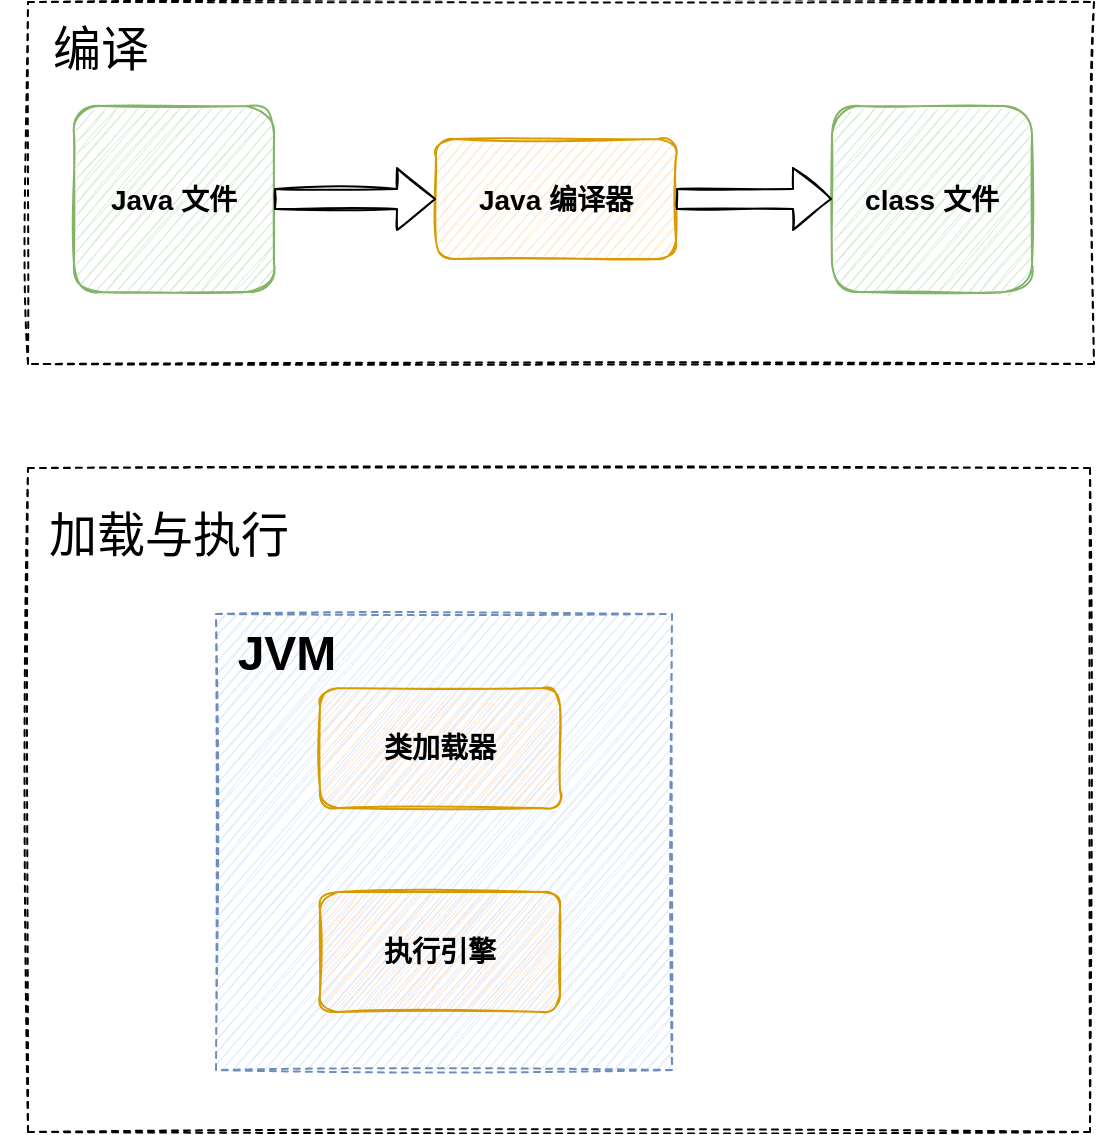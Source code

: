 <mxfile version="16.1.0" type="github">
  <diagram id="kgpKYQtTHZ0yAKxKKP6v" name="Page-1">
    <mxGraphModel dx="1422" dy="1562" grid="0" gridSize="10" guides="1" tooltips="1" connect="1" arrows="1" fold="1" page="0" pageScale="1" pageWidth="850" pageHeight="1100" math="0" shadow="0">
      <root>
        <mxCell id="0" />
        <mxCell id="1" parent="0" />
        <mxCell id="LxpipR_TzvIUaPme62HG-2" value="" style="rounded=0;whiteSpace=wrap;html=1;sketch=1;dashed=1;strokeWidth=1;perimeterSpacing=0;" vertex="1" parent="1">
          <mxGeometry x="129" y="-404" width="533" height="181" as="geometry" />
        </mxCell>
        <mxCell id="LxpipR_TzvIUaPme62HG-3" value="&lt;font style=&quot;font-size: 14px&quot;&gt;&lt;b&gt;Java 文件&lt;/b&gt;&lt;/font&gt;" style="rounded=1;whiteSpace=wrap;html=1;sketch=1;strokeWidth=1;fillColor=#d5e8d4;strokeColor=#82b366;" vertex="1" parent="1">
          <mxGeometry x="152" y="-352" width="100" height="93" as="geometry" />
        </mxCell>
        <mxCell id="LxpipR_TzvIUaPme62HG-4" value="&lt;font style=&quot;font-size: 14px&quot;&gt;&lt;b&gt;class 文件&lt;/b&gt;&lt;/font&gt;" style="rounded=1;whiteSpace=wrap;html=1;sketch=1;strokeWidth=1;fillColor=#d5e8d4;strokeColor=#82b366;" vertex="1" parent="1">
          <mxGeometry x="531" y="-352" width="100" height="93" as="geometry" />
        </mxCell>
        <mxCell id="LxpipR_TzvIUaPme62HG-6" value="&lt;font style=&quot;font-size: 14px&quot;&gt;&lt;b&gt;Java 编译器&lt;/b&gt;&lt;/font&gt;" style="rounded=1;whiteSpace=wrap;html=1;sketch=1;strokeWidth=1;fillColor=#ffe6cc;strokeColor=#d79b00;" vertex="1" parent="1">
          <mxGeometry x="333" y="-335.5" width="120" height="60" as="geometry" />
        </mxCell>
        <mxCell id="LxpipR_TzvIUaPme62HG-7" value="" style="shape=flexArrow;endArrow=classic;html=1;rounded=0;sketch=1;fontSize=14;entryX=0;entryY=0.5;entryDx=0;entryDy=0;" edge="1" parent="1" source="LxpipR_TzvIUaPme62HG-3" target="LxpipR_TzvIUaPme62HG-6">
          <mxGeometry width="50" height="50" relative="1" as="geometry">
            <mxPoint x="256" y="-223.5" as="sourcePoint" />
            <mxPoint x="326.711" y="-273.5" as="targetPoint" />
          </mxGeometry>
        </mxCell>
        <mxCell id="LxpipR_TzvIUaPme62HG-9" value="" style="shape=flexArrow;endArrow=classic;html=1;rounded=0;sketch=1;fontSize=14;exitX=1;exitY=0.5;exitDx=0;exitDy=0;entryX=0;entryY=0.5;entryDx=0;entryDy=0;" edge="1" parent="1" source="LxpipR_TzvIUaPme62HG-6" target="LxpipR_TzvIUaPme62HG-4">
          <mxGeometry width="50" height="50" relative="1" as="geometry">
            <mxPoint x="470" y="-282" as="sourcePoint" />
            <mxPoint x="520" y="-332" as="targetPoint" />
          </mxGeometry>
        </mxCell>
        <mxCell id="LxpipR_TzvIUaPme62HG-10" value="&lt;span style=&quot;font-weight: normal&quot;&gt;编译&lt;/span&gt;" style="text;strokeColor=none;fillColor=none;html=1;fontSize=24;fontStyle=1;verticalAlign=middle;align=center;sketch=1;" vertex="1" parent="1">
          <mxGeometry x="115" y="-400" width="100" height="40" as="geometry" />
        </mxCell>
        <mxCell id="LxpipR_TzvIUaPme62HG-11" value="" style="rounded=0;whiteSpace=wrap;html=1;sketch=1;fontSize=14;strokeWidth=1;dashed=1;" vertex="1" parent="1">
          <mxGeometry x="129" y="-171" width="531" height="332" as="geometry" />
        </mxCell>
        <mxCell id="LxpipR_TzvIUaPme62HG-12" value="" style="whiteSpace=wrap;html=1;aspect=fixed;dashed=1;sketch=1;fontSize=14;strokeWidth=1;fillColor=#dae8fc;strokeColor=#6c8ebf;" vertex="1" parent="1">
          <mxGeometry x="223" y="-98" width="228" height="228" as="geometry" />
        </mxCell>
        <mxCell id="LxpipR_TzvIUaPme62HG-13" value="&lt;span style=&quot;font-size: 14px&quot;&gt;&lt;b&gt;类加载器&lt;/b&gt;&lt;/span&gt;" style="rounded=1;whiteSpace=wrap;html=1;sketch=1;strokeWidth=1;fillColor=#ffe6cc;strokeColor=#d79b00;" vertex="1" parent="1">
          <mxGeometry x="275" y="-61" width="120" height="60" as="geometry" />
        </mxCell>
        <mxCell id="LxpipR_TzvIUaPme62HG-14" value="&lt;span style=&quot;font-size: 14px&quot;&gt;&lt;b&gt;执行引擎&lt;/b&gt;&lt;/span&gt;" style="rounded=1;whiteSpace=wrap;html=1;sketch=1;strokeWidth=1;fillColor=#ffe6cc;strokeColor=#d79b00;" vertex="1" parent="1">
          <mxGeometry x="275" y="41" width="120" height="60" as="geometry" />
        </mxCell>
        <mxCell id="LxpipR_TzvIUaPme62HG-15" value="&lt;span style=&quot;font-weight: normal&quot;&gt;加载与执行&lt;/span&gt;" style="text;strokeColor=none;fillColor=none;html=1;fontSize=24;fontStyle=1;verticalAlign=middle;align=center;dashed=1;sketch=1;" vertex="1" parent="1">
          <mxGeometry x="149" y="-157" width="100" height="40" as="geometry" />
        </mxCell>
        <mxCell id="LxpipR_TzvIUaPme62HG-16" value="JVM" style="text;strokeColor=none;fillColor=none;html=1;fontSize=24;fontStyle=1;verticalAlign=middle;align=center;dashed=1;sketch=1;" vertex="1" parent="1">
          <mxGeometry x="208" y="-98" width="100" height="40" as="geometry" />
        </mxCell>
      </root>
    </mxGraphModel>
  </diagram>
</mxfile>
